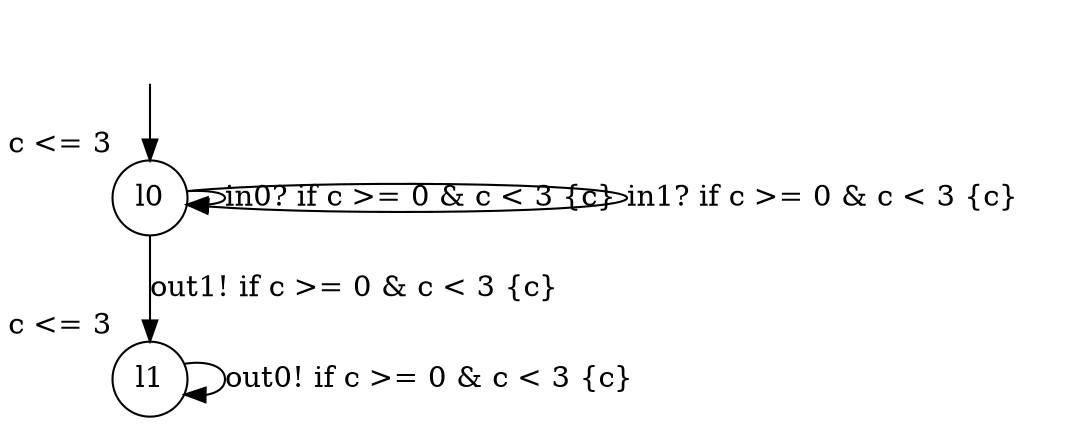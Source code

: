 digraph g {
__start0 [label="" shape="none"];
l0 [shape="circle" margin=0 label="l0", xlabel="c <= 3"];
l1 [shape="circle" margin=0 label="l1", xlabel="c <= 3"];
l0 -> l0 [label="in0? if c >= 0 & c < 3 {c} "];
l0 -> l0 [label="in1? if c >= 0 & c < 3 {c} "];
l0 -> l1 [label="out1! if c >= 0 & c < 3 {c} "];
l1 -> l1 [label="out0! if c >= 0 & c < 3 {c} "];
__start0 -> l0;
}
